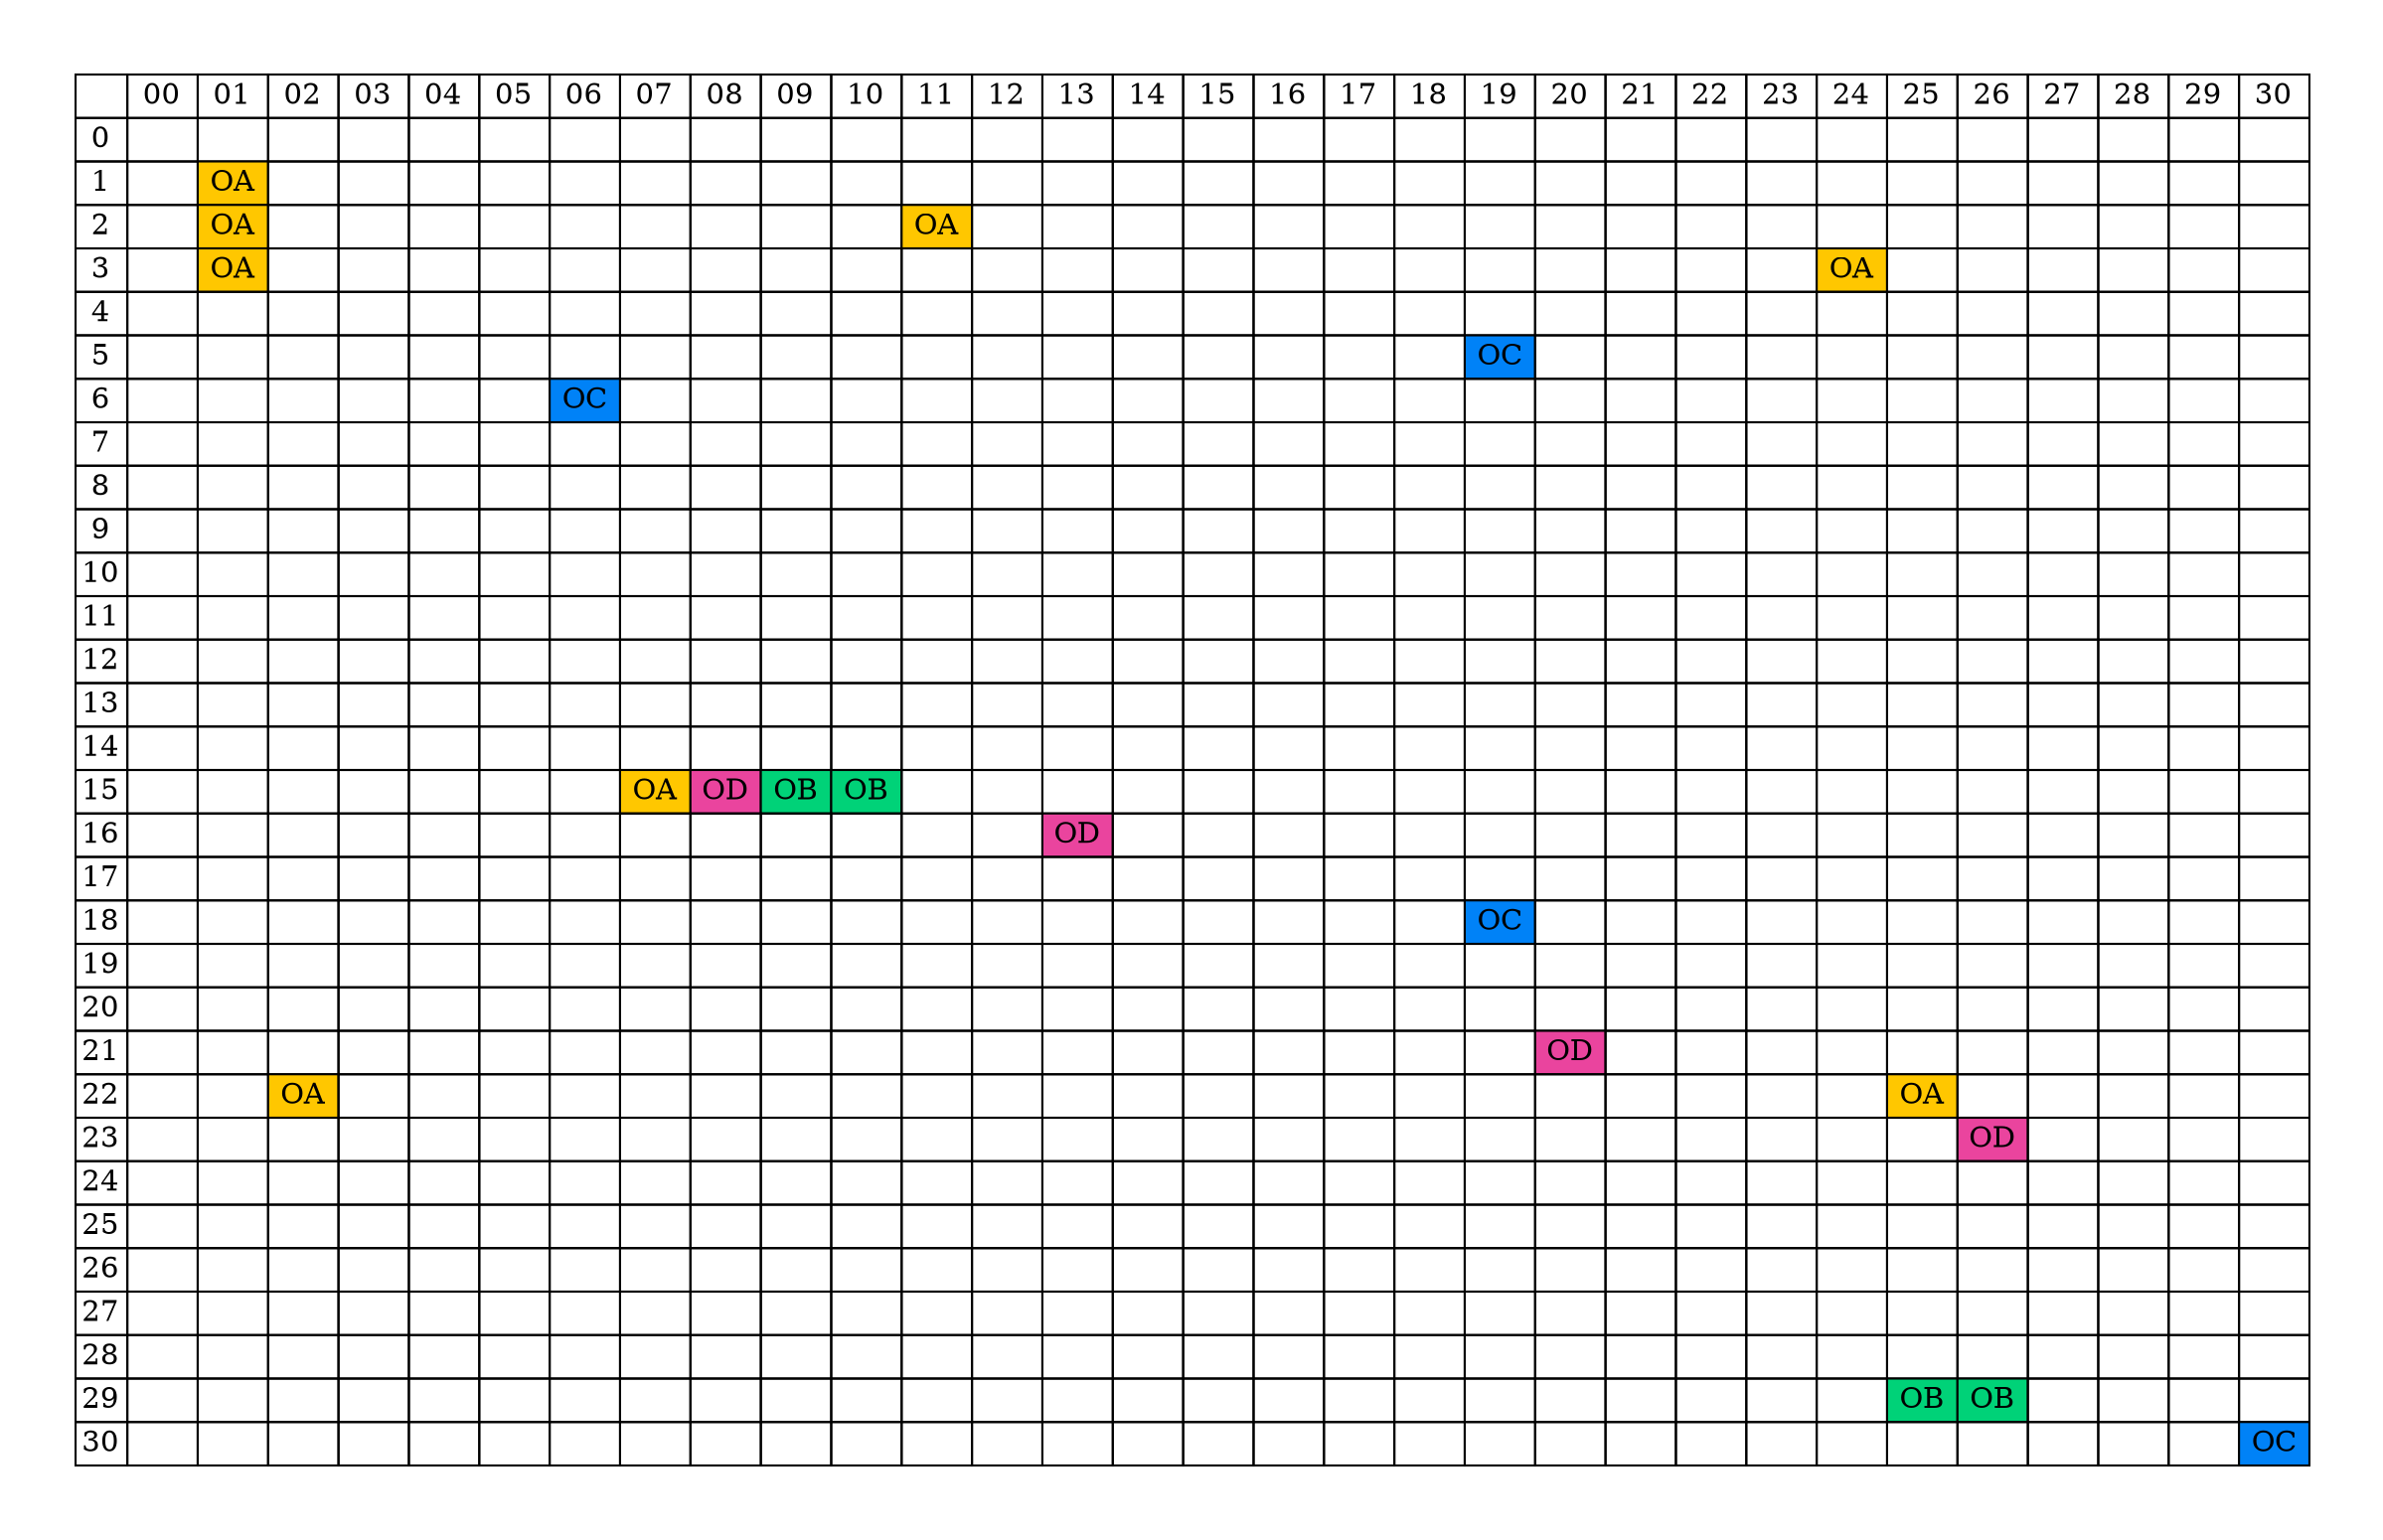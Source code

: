 
        digraph main {
        	graph[pad="0.5", nodesep="0.5", ranksep="2"]
        	node [shape = plain]
        	rankdir=LR;
        	Matriz [
        	label=<<table border='0' cellborder='1' cellspacing='0'>
	<tr>
		<td></td>
		<td> 00 </td>
		<td> 01 </td>
		<td> 02 </td>
		<td> 03 </td>
		<td> 04 </td>
		<td> 05 </td>
		<td> 06 </td>
		<td> 07 </td>
		<td> 08 </td>
		<td> 09 </td>
		<td> 10 </td>
		<td> 11 </td>
		<td> 12 </td>
		<td> 13 </td>
		<td> 14 </td>
		<td> 15 </td>
		<td> 16 </td>
		<td> 17 </td>
		<td> 18 </td>
		<td> 19 </td>
		<td> 20 </td>
		<td> 21 </td>
		<td> 22 </td>
		<td> 23 </td>
		<td> 24 </td>
		<td> 25 </td>
		<td> 26 </td>
		<td> 27 </td>
		<td> 28 </td>
		<td> 29 </td>
		<td> 30 </td>
	</tr>
	<tr>
		<td>0</td>
		<td></td>
		<td></td>
		<td></td>
		<td></td>
		<td></td>
		<td></td>
		<td></td>
		<td></td>
		<td></td>
		<td></td>
		<td></td>
		<td></td>
		<td></td>
		<td></td>
		<td></td>
		<td></td>
		<td></td>
		<td></td>
		<td></td>
		<td></td>
		<td></td>
		<td></td>
		<td></td>
		<td></td>
		<td></td>
		<td></td>
		<td></td>
		<td></td>
		<td></td>
		<td></td>
		<td></td>
	</tr>
	<tr>
		<td>1</td>
		<td></td>
		<td bgcolor= '#ffc700'>OA</td>
		<td></td>
		<td></td>
		<td></td>
		<td></td>
		<td></td>
		<td></td>
		<td></td>
		<td></td>
		<td></td>
		<td></td>
		<td></td>
		<td></td>
		<td></td>
		<td></td>
		<td></td>
		<td></td>
		<td></td>
		<td></td>
		<td></td>
		<td></td>
		<td></td>
		<td></td>
		<td></td>
		<td></td>
		<td></td>
		<td></td>
		<td></td>
		<td></td>
		<td></td>
	</tr>
	<tr>
		<td>2</td>
		<td></td>
		<td bgcolor= '#ffc700'>OA</td>
		<td></td>
		<td></td>
		<td></td>
		<td></td>
		<td></td>
		<td></td>
		<td></td>
		<td></td>
		<td></td>
		<td bgcolor= '#ffc700'>OA</td>
		<td></td>
		<td></td>
		<td></td>
		<td></td>
		<td></td>
		<td></td>
		<td></td>
		<td></td>
		<td></td>
		<td></td>
		<td></td>
		<td></td>
		<td></td>
		<td></td>
		<td></td>
		<td></td>
		<td></td>
		<td></td>
		<td></td>
	</tr>
	<tr>
		<td>3</td>
		<td></td>
		<td bgcolor= '#ffc700'>OA</td>
		<td></td>
		<td></td>
		<td></td>
		<td></td>
		<td></td>
		<td></td>
		<td></td>
		<td></td>
		<td></td>
		<td></td>
		<td></td>
		<td></td>
		<td></td>
		<td></td>
		<td></td>
		<td></td>
		<td></td>
		<td></td>
		<td></td>
		<td></td>
		<td></td>
		<td></td>
		<td bgcolor= '#ffc700'>OA</td>
		<td></td>
		<td></td>
		<td></td>
		<td></td>
		<td></td>
		<td></td>
	</tr>
	<tr>
		<td>4</td>
		<td></td>
		<td></td>
		<td></td>
		<td></td>
		<td></td>
		<td></td>
		<td></td>
		<td></td>
		<td></td>
		<td></td>
		<td></td>
		<td></td>
		<td></td>
		<td></td>
		<td></td>
		<td></td>
		<td></td>
		<td></td>
		<td></td>
		<td></td>
		<td></td>
		<td></td>
		<td></td>
		<td></td>
		<td></td>
		<td></td>
		<td></td>
		<td></td>
		<td></td>
		<td></td>
		<td></td>
	</tr>
	<tr>
		<td>5</td>
		<td></td>
		<td></td>
		<td></td>
		<td></td>
		<td></td>
		<td></td>
		<td></td>
		<td></td>
		<td></td>
		<td></td>
		<td></td>
		<td></td>
		<td></td>
		<td></td>
		<td></td>
		<td></td>
		<td></td>
		<td></td>
		<td></td>
		<td bgcolor= '#0082f7'>OC</td>
		<td></td>
		<td></td>
		<td></td>
		<td></td>
		<td></td>
		<td></td>
		<td></td>
		<td></td>
		<td></td>
		<td></td>
		<td></td>
	</tr>
	<tr>
		<td>6</td>
		<td></td>
		<td></td>
		<td></td>
		<td></td>
		<td></td>
		<td></td>
		<td bgcolor= '#0082f7'>OC</td>
		<td></td>
		<td></td>
		<td></td>
		<td></td>
		<td></td>
		<td></td>
		<td></td>
		<td></td>
		<td></td>
		<td></td>
		<td></td>
		<td></td>
		<td></td>
		<td></td>
		<td></td>
		<td></td>
		<td></td>
		<td></td>
		<td></td>
		<td></td>
		<td></td>
		<td></td>
		<td></td>
		<td></td>
	</tr>
	<tr>
		<td>7</td>
		<td></td>
		<td></td>
		<td></td>
		<td></td>
		<td></td>
		<td></td>
		<td></td>
		<td></td>
		<td></td>
		<td></td>
		<td></td>
		<td></td>
		<td></td>
		<td></td>
		<td></td>
		<td></td>
		<td></td>
		<td></td>
		<td></td>
		<td></td>
		<td></td>
		<td></td>
		<td></td>
		<td></td>
		<td></td>
		<td></td>
		<td></td>
		<td></td>
		<td></td>
		<td></td>
		<td></td>
	</tr>
	<tr>
		<td>8</td>
		<td></td>
		<td></td>
		<td></td>
		<td></td>
		<td></td>
		<td></td>
		<td></td>
		<td></td>
		<td></td>
		<td></td>
		<td></td>
		<td></td>
		<td></td>
		<td></td>
		<td></td>
		<td></td>
		<td></td>
		<td></td>
		<td></td>
		<td></td>
		<td></td>
		<td></td>
		<td></td>
		<td></td>
		<td></td>
		<td></td>
		<td></td>
		<td></td>
		<td></td>
		<td></td>
		<td></td>
	</tr>
	<tr>
		<td>9</td>
		<td></td>
		<td></td>
		<td></td>
		<td></td>
		<td></td>
		<td></td>
		<td></td>
		<td></td>
		<td></td>
		<td></td>
		<td></td>
		<td></td>
		<td></td>
		<td></td>
		<td></td>
		<td></td>
		<td></td>
		<td></td>
		<td></td>
		<td></td>
		<td></td>
		<td></td>
		<td></td>
		<td></td>
		<td></td>
		<td></td>
		<td></td>
		<td></td>
		<td></td>
		<td></td>
		<td></td>
	</tr>
	<tr>
		<td>10</td>
		<td></td>
		<td></td>
		<td></td>
		<td></td>
		<td></td>
		<td></td>
		<td></td>
		<td></td>
		<td></td>
		<td></td>
		<td></td>
		<td></td>
		<td></td>
		<td></td>
		<td></td>
		<td></td>
		<td></td>
		<td></td>
		<td></td>
		<td></td>
		<td></td>
		<td></td>
		<td></td>
		<td></td>
		<td></td>
		<td></td>
		<td></td>
		<td></td>
		<td></td>
		<td></td>
		<td></td>
	</tr>
	<tr>
		<td>11</td>
		<td></td>
		<td></td>
		<td></td>
		<td></td>
		<td></td>
		<td></td>
		<td></td>
		<td></td>
		<td></td>
		<td></td>
		<td></td>
		<td></td>
		<td></td>
		<td></td>
		<td></td>
		<td></td>
		<td></td>
		<td></td>
		<td></td>
		<td></td>
		<td></td>
		<td></td>
		<td></td>
		<td></td>
		<td></td>
		<td></td>
		<td></td>
		<td></td>
		<td></td>
		<td></td>
		<td></td>
	</tr>
	<tr>
		<td>12</td>
		<td></td>
		<td></td>
		<td></td>
		<td></td>
		<td></td>
		<td></td>
		<td></td>
		<td></td>
		<td></td>
		<td></td>
		<td></td>
		<td></td>
		<td></td>
		<td></td>
		<td></td>
		<td></td>
		<td></td>
		<td></td>
		<td></td>
		<td></td>
		<td></td>
		<td></td>
		<td></td>
		<td></td>
		<td></td>
		<td></td>
		<td></td>
		<td></td>
		<td></td>
		<td></td>
		<td></td>
	</tr>
	<tr>
		<td>13</td>
		<td></td>
		<td></td>
		<td></td>
		<td></td>
		<td></td>
		<td></td>
		<td></td>
		<td></td>
		<td></td>
		<td></td>
		<td></td>
		<td></td>
		<td></td>
		<td></td>
		<td></td>
		<td></td>
		<td></td>
		<td></td>
		<td></td>
		<td></td>
		<td></td>
		<td></td>
		<td></td>
		<td></td>
		<td></td>
		<td></td>
		<td></td>
		<td></td>
		<td></td>
		<td></td>
		<td></td>
	</tr>
	<tr>
		<td>14</td>
		<td></td>
		<td></td>
		<td></td>
		<td></td>
		<td></td>
		<td></td>
		<td></td>
		<td></td>
		<td></td>
		<td></td>
		<td></td>
		<td></td>
		<td></td>
		<td></td>
		<td></td>
		<td></td>
		<td></td>
		<td></td>
		<td></td>
		<td></td>
		<td></td>
		<td></td>
		<td></td>
		<td></td>
		<td></td>
		<td></td>
		<td></td>
		<td></td>
		<td></td>
		<td></td>
		<td></td>
	</tr>
	<tr>
		<td>15</td>
		<td></td>
		<td></td>
		<td></td>
		<td></td>
		<td></td>
		<td></td>
		<td></td>
		<td bgcolor= '#ffc700'>OA</td>
		<td bgcolor= '#ea449e'>OD</td>
		<td bgcolor= '#00d278'>OB</td>
		<td bgcolor= '#00d278'>OB</td>
		<td></td>
		<td></td>
		<td></td>
		<td></td>
		<td></td>
		<td></td>
		<td></td>
		<td></td>
		<td></td>
		<td></td>
		<td></td>
		<td></td>
		<td></td>
		<td></td>
		<td></td>
		<td></td>
		<td></td>
		<td></td>
		<td></td>
		<td></td>
	</tr>
	<tr>
		<td>16</td>
		<td></td>
		<td></td>
		<td></td>
		<td></td>
		<td></td>
		<td></td>
		<td></td>
		<td></td>
		<td></td>
		<td></td>
		<td></td>
		<td></td>
		<td></td>
		<td bgcolor= '#ea449e'>OD</td>
		<td></td>
		<td></td>
		<td></td>
		<td></td>
		<td></td>
		<td></td>
		<td></td>
		<td></td>
		<td></td>
		<td></td>
		<td></td>
		<td></td>
		<td></td>
		<td></td>
		<td></td>
		<td></td>
		<td></td>
	</tr>
	<tr>
		<td>17</td>
		<td></td>
		<td></td>
		<td></td>
		<td></td>
		<td></td>
		<td></td>
		<td></td>
		<td></td>
		<td></td>
		<td></td>
		<td></td>
		<td></td>
		<td></td>
		<td></td>
		<td></td>
		<td></td>
		<td></td>
		<td></td>
		<td></td>
		<td></td>
		<td></td>
		<td></td>
		<td></td>
		<td></td>
		<td></td>
		<td></td>
		<td></td>
		<td></td>
		<td></td>
		<td></td>
		<td></td>
	</tr>
	<tr>
		<td>18</td>
		<td></td>
		<td></td>
		<td></td>
		<td></td>
		<td></td>
		<td></td>
		<td></td>
		<td></td>
		<td></td>
		<td></td>
		<td></td>
		<td></td>
		<td></td>
		<td></td>
		<td></td>
		<td></td>
		<td></td>
		<td></td>
		<td></td>
		<td bgcolor= '#0082f7'>OC</td>
		<td></td>
		<td></td>
		<td></td>
		<td></td>
		<td></td>
		<td></td>
		<td></td>
		<td></td>
		<td></td>
		<td></td>
		<td></td>
	</tr>
	<tr>
		<td>19</td>
		<td></td>
		<td></td>
		<td></td>
		<td></td>
		<td></td>
		<td></td>
		<td></td>
		<td></td>
		<td></td>
		<td></td>
		<td></td>
		<td></td>
		<td></td>
		<td></td>
		<td></td>
		<td></td>
		<td></td>
		<td></td>
		<td></td>
		<td></td>
		<td></td>
		<td></td>
		<td></td>
		<td></td>
		<td></td>
		<td></td>
		<td></td>
		<td></td>
		<td></td>
		<td></td>
		<td></td>
	</tr>
	<tr>
		<td>20</td>
		<td></td>
		<td></td>
		<td></td>
		<td></td>
		<td></td>
		<td></td>
		<td></td>
		<td></td>
		<td></td>
		<td></td>
		<td></td>
		<td></td>
		<td></td>
		<td></td>
		<td></td>
		<td></td>
		<td></td>
		<td></td>
		<td></td>
		<td></td>
		<td></td>
		<td></td>
		<td></td>
		<td></td>
		<td></td>
		<td></td>
		<td></td>
		<td></td>
		<td></td>
		<td></td>
		<td></td>
	</tr>
	<tr>
		<td>21</td>
		<td></td>
		<td></td>
		<td></td>
		<td></td>
		<td></td>
		<td></td>
		<td></td>
		<td></td>
		<td></td>
		<td></td>
		<td></td>
		<td></td>
		<td></td>
		<td></td>
		<td></td>
		<td></td>
		<td></td>
		<td></td>
		<td></td>
		<td></td>
		<td bgcolor= '#ea449e'>OD</td>
		<td></td>
		<td></td>
		<td></td>
		<td></td>
		<td></td>
		<td></td>
		<td></td>
		<td></td>
		<td></td>
		<td></td>
	</tr>
	<tr>
		<td>22</td>
		<td></td>
		<td></td>
		<td bgcolor= '#ffc700'>OA</td>
		<td></td>
		<td></td>
		<td></td>
		<td></td>
		<td></td>
		<td></td>
		<td></td>
		<td></td>
		<td></td>
		<td></td>
		<td></td>
		<td></td>
		<td></td>
		<td></td>
		<td></td>
		<td></td>
		<td></td>
		<td></td>
		<td></td>
		<td></td>
		<td></td>
		<td></td>
		<td bgcolor= '#ffc700'>OA</td>
		<td></td>
		<td></td>
		<td></td>
		<td></td>
		<td></td>
	</tr>
	<tr>
		<td>23</td>
		<td></td>
		<td></td>
		<td></td>
		<td></td>
		<td></td>
		<td></td>
		<td></td>
		<td></td>
		<td></td>
		<td></td>
		<td></td>
		<td></td>
		<td></td>
		<td></td>
		<td></td>
		<td></td>
		<td></td>
		<td></td>
		<td></td>
		<td></td>
		<td></td>
		<td></td>
		<td></td>
		<td></td>
		<td></td>
		<td></td>
		<td bgcolor= '#ea449e'>OD</td>
		<td></td>
		<td></td>
		<td></td>
		<td></td>
	</tr>
	<tr>
		<td>24</td>
		<td></td>
		<td></td>
		<td></td>
		<td></td>
		<td></td>
		<td></td>
		<td></td>
		<td></td>
		<td></td>
		<td></td>
		<td></td>
		<td></td>
		<td></td>
		<td></td>
		<td></td>
		<td></td>
		<td></td>
		<td></td>
		<td></td>
		<td></td>
		<td></td>
		<td></td>
		<td></td>
		<td></td>
		<td></td>
		<td></td>
		<td></td>
		<td></td>
		<td></td>
		<td></td>
		<td></td>
	</tr>
	<tr>
		<td>25</td>
		<td></td>
		<td></td>
		<td></td>
		<td></td>
		<td></td>
		<td></td>
		<td></td>
		<td></td>
		<td></td>
		<td></td>
		<td></td>
		<td></td>
		<td></td>
		<td></td>
		<td></td>
		<td></td>
		<td></td>
		<td></td>
		<td></td>
		<td></td>
		<td></td>
		<td></td>
		<td></td>
		<td></td>
		<td></td>
		<td></td>
		<td></td>
		<td></td>
		<td></td>
		<td></td>
		<td></td>
	</tr>
	<tr>
		<td>26</td>
		<td></td>
		<td></td>
		<td></td>
		<td></td>
		<td></td>
		<td></td>
		<td></td>
		<td></td>
		<td></td>
		<td></td>
		<td></td>
		<td></td>
		<td></td>
		<td></td>
		<td></td>
		<td></td>
		<td></td>
		<td></td>
		<td></td>
		<td></td>
		<td></td>
		<td></td>
		<td></td>
		<td></td>
		<td></td>
		<td></td>
		<td></td>
		<td></td>
		<td></td>
		<td></td>
		<td></td>
	</tr>
	<tr>
		<td>27</td>
		<td></td>
		<td></td>
		<td></td>
		<td></td>
		<td></td>
		<td></td>
		<td></td>
		<td></td>
		<td></td>
		<td></td>
		<td></td>
		<td></td>
		<td></td>
		<td></td>
		<td></td>
		<td></td>
		<td></td>
		<td></td>
		<td></td>
		<td></td>
		<td></td>
		<td></td>
		<td></td>
		<td></td>
		<td></td>
		<td></td>
		<td></td>
		<td></td>
		<td></td>
		<td></td>
		<td></td>
	</tr>
	<tr>
		<td>28</td>
		<td></td>
		<td></td>
		<td></td>
		<td></td>
		<td></td>
		<td></td>
		<td></td>
		<td></td>
		<td></td>
		<td></td>
		<td></td>
		<td></td>
		<td></td>
		<td></td>
		<td></td>
		<td></td>
		<td></td>
		<td></td>
		<td></td>
		<td></td>
		<td></td>
		<td></td>
		<td></td>
		<td></td>
		<td></td>
		<td></td>
		<td></td>
		<td></td>
		<td></td>
		<td></td>
		<td></td>
	</tr>
	<tr>
		<td>29</td>
		<td></td>
		<td></td>
		<td></td>
		<td></td>
		<td></td>
		<td></td>
		<td></td>
		<td></td>
		<td></td>
		<td></td>
		<td></td>
		<td></td>
		<td></td>
		<td></td>
		<td></td>
		<td></td>
		<td></td>
		<td></td>
		<td></td>
		<td></td>
		<td></td>
		<td></td>
		<td></td>
		<td></td>
		<td></td>
		<td bgcolor= '#00d278'>OB</td>
		<td bgcolor= '#00d278'>OB</td>
		<td></td>
		<td></td>
		<td></td>
		<td></td>
	</tr>
	<tr>
		<td>30</td>
		<td></td>
		<td></td>
		<td></td>
		<td></td>
		<td></td>
		<td></td>
		<td></td>
		<td></td>
		<td></td>
		<td></td>
		<td></td>
		<td></td>
		<td></td>
		<td></td>
		<td></td>
		<td></td>
		<td></td>
		<td></td>
		<td></td>
		<td></td>
		<td></td>
		<td></td>
		<td></td>
		<td></td>
		<td></td>
		<td></td>
		<td></td>
		<td></td>
		<td></td>
		<td></td>
		<td bgcolor= '#0082f7'>OC</td>
	</tr>
	</table>>];
}